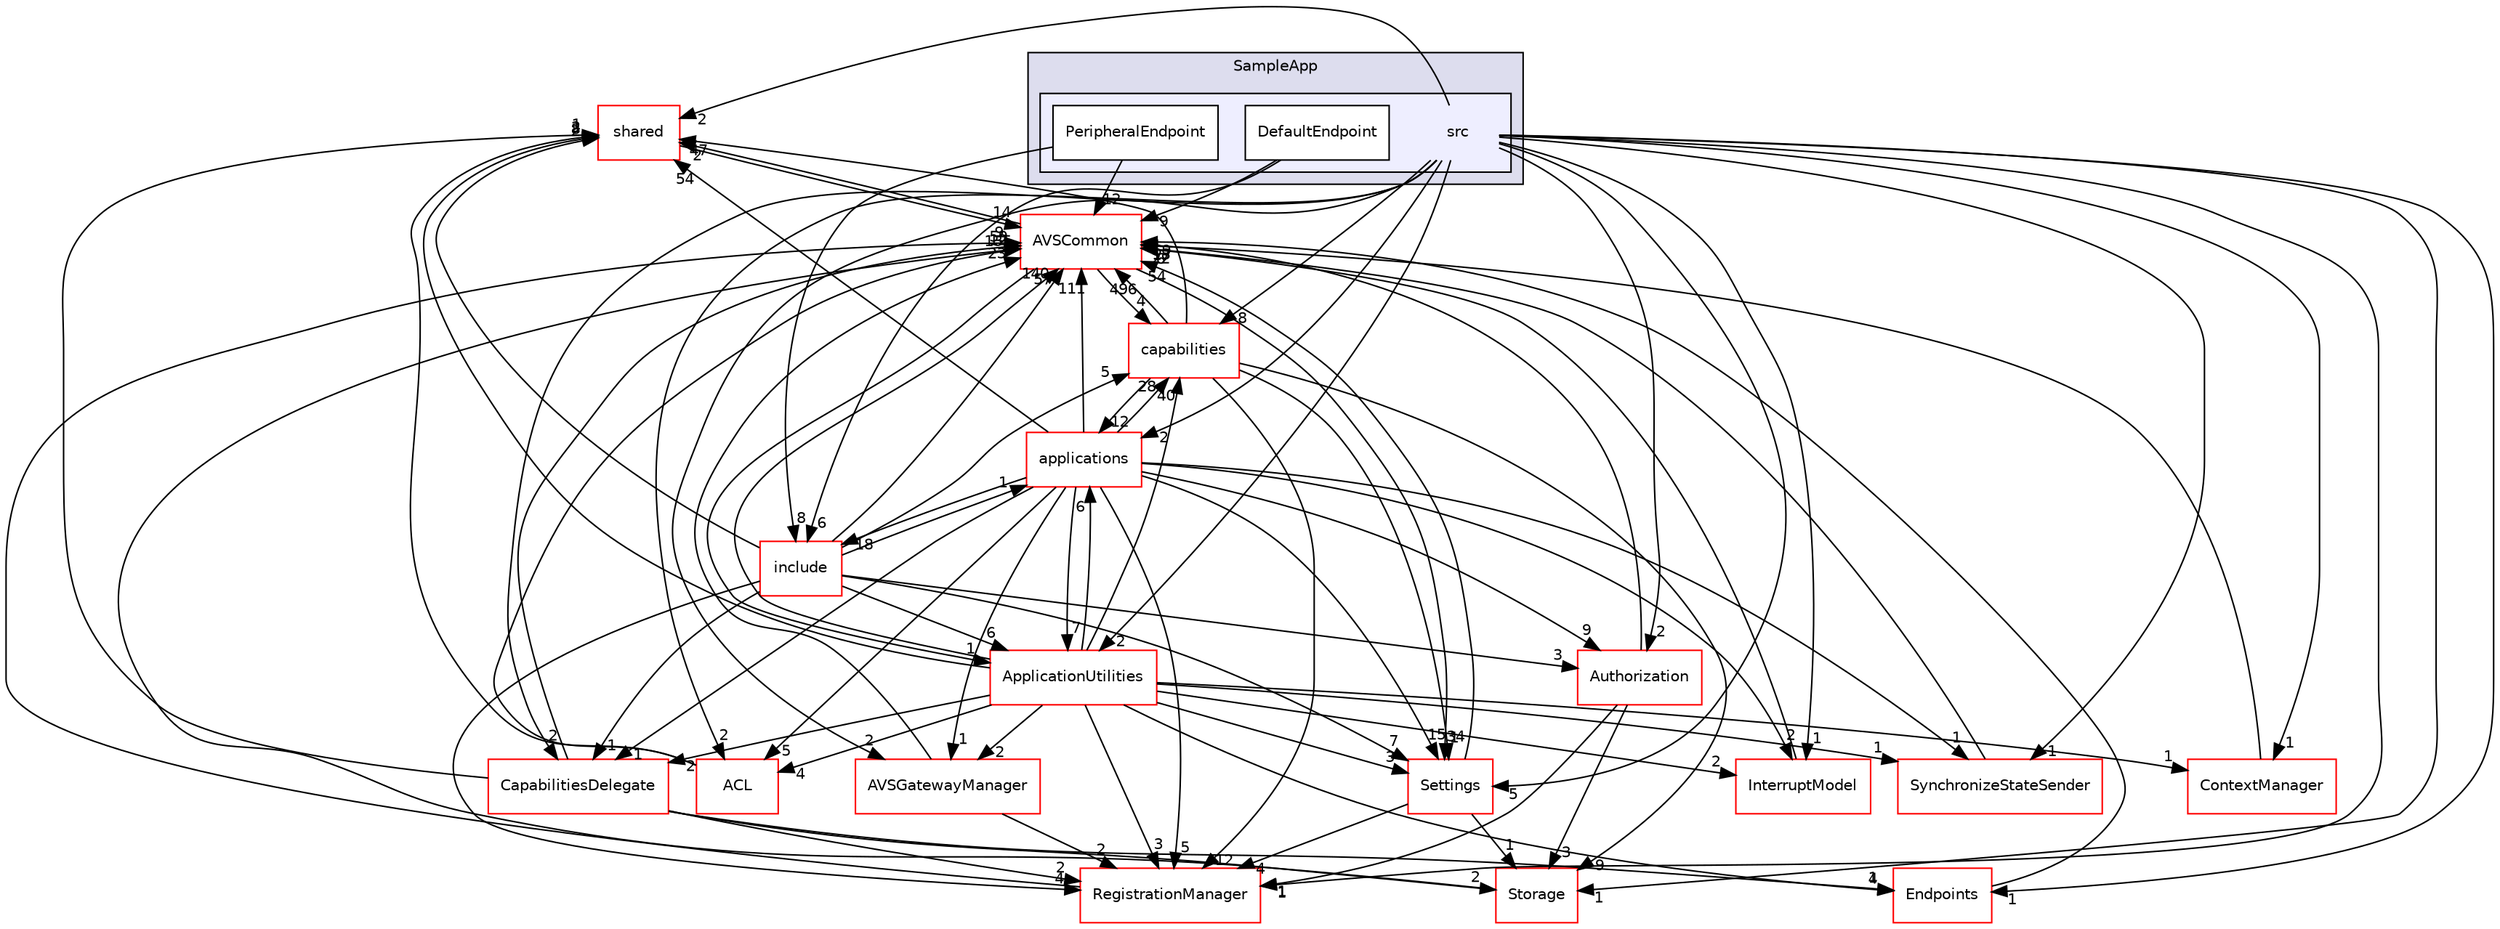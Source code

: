 digraph "/workplace/avs-device-sdk/SampleApp/src" {
  compound=true
  node [ fontsize="10", fontname="Helvetica"];
  edge [ labelfontsize="10", labelfontname="Helvetica"];
  subgraph clusterdir_69fa8d0f4fee2820ffc8601fbf428b42 {
    graph [ bgcolor="#ddddee", pencolor="black", label="SampleApp" fontname="Helvetica", fontsize="10", URL="dir_69fa8d0f4fee2820ffc8601fbf428b42.html"]
  subgraph clusterdir_61b1a6e3bf15e9a2bd54138c91885410 {
    graph [ bgcolor="#eeeeff", pencolor="black", label="" URL="dir_61b1a6e3bf15e9a2bd54138c91885410.html"];
    dir_61b1a6e3bf15e9a2bd54138c91885410 [shape=plaintext label="src"];
    dir_289181b7eba430d51939d05e83e990c8 [shape=box label="DefaultEndpoint" color="black" fillcolor="white" style="filled" URL="dir_289181b7eba430d51939d05e83e990c8.html"];
    dir_a02d981be441c2788afa6a8d94be3881 [shape=box label="PeripheralEndpoint" color="black" fillcolor="white" style="filled" URL="dir_a02d981be441c2788afa6a8d94be3881.html"];
  }
  }
  dir_9982052f7ce695d12571567315b2fafa [shape=box label="shared" fillcolor="white" style="filled" color="red" URL="dir_9982052f7ce695d12571567315b2fafa.html"];
  dir_748b5abbb33df61eda67007924a1a0cb [shape=box label="ApplicationUtilities" fillcolor="white" style="filled" color="red" URL="dir_748b5abbb33df61eda67007924a1a0cb.html"];
  dir_a6e4fee11f07c3b70486e88fe92cbbdc [shape=box label="applications" fillcolor="white" style="filled" color="red" URL="dir_a6e4fee11f07c3b70486e88fe92cbbdc.html"];
  dir_ed284a04dd0d49c135ac897057737ac2 [shape=box label="ContextManager" fillcolor="white" style="filled" color="red" URL="dir_ed284a04dd0d49c135ac897057737ac2.html"];
  dir_db613c36c14f3946188c6043fb421073 [shape=box label="include" fillcolor="white" style="filled" color="red" URL="dir_db613c36c14f3946188c6043fb421073.html"];
  dir_0a90cfc4c6fc93350190d2c91cca5e69 [shape=box label="Endpoints" fillcolor="white" style="filled" color="red" URL="dir_0a90cfc4c6fc93350190d2c91cca5e69.html"];
  dir_cb95416188067ed3b93365313f46b1cf [shape=box label="Authorization" fillcolor="white" style="filled" color="red" URL="dir_cb95416188067ed3b93365313f46b1cf.html"];
  dir_d29c5f5a2915d6c5388c9daae4f109c7 [shape=box label="Storage" fillcolor="white" style="filled" color="red" URL="dir_d29c5f5a2915d6c5388c9daae4f109c7.html"];
  dir_8ae0dd75af039a94f4269584fb8eef13 [shape=box label="Settings" fillcolor="white" style="filled" color="red" URL="dir_8ae0dd75af039a94f4269584fb8eef13.html"];
  dir_b1dfedc9efa610ba8c818c30206ff41f [shape=box label="ACL" fillcolor="white" style="filled" color="red" URL="dir_b1dfedc9efa610ba8c818c30206ff41f.html"];
  dir_13e65effb2bde530b17b3d5eefcd0266 [shape=box label="AVSCommon" fillcolor="white" style="filled" color="red" URL="dir_13e65effb2bde530b17b3d5eefcd0266.html"];
  dir_b14333b5607b47fe7356eaa790107bd3 [shape=box label="RegistrationManager" fillcolor="white" style="filled" color="red" URL="dir_b14333b5607b47fe7356eaa790107bd3.html"];
  dir_393484519c59ac99088674c9b5ebc5b9 [shape=box label="AVSGatewayManager" fillcolor="white" style="filled" color="red" URL="dir_393484519c59ac99088674c9b5ebc5b9.html"];
  dir_1da5878b5eab0954316ec5377b4b3029 [shape=box label="InterruptModel" fillcolor="white" style="filled" color="red" URL="dir_1da5878b5eab0954316ec5377b4b3029.html"];
  dir_55f1e16e469d547c636a522dac21b8a1 [shape=box label="capabilities" fillcolor="white" style="filled" color="red" URL="dir_55f1e16e469d547c636a522dac21b8a1.html"];
  dir_3bb03bb8f5c109658007b64753c5da0f [shape=box label="SynchronizeStateSender" fillcolor="white" style="filled" color="red" URL="dir_3bb03bb8f5c109658007b64753c5da0f.html"];
  dir_924a657fe36215a0159270de1b610651 [shape=box label="CapabilitiesDelegate" fillcolor="white" style="filled" color="red" URL="dir_924a657fe36215a0159270de1b610651.html"];
  dir_61b1a6e3bf15e9a2bd54138c91885410->dir_9982052f7ce695d12571567315b2fafa [headlabel="2", labeldistance=1.5 headhref="dir_000536_000549.html"];
  dir_61b1a6e3bf15e9a2bd54138c91885410->dir_748b5abbb33df61eda67007924a1a0cb [headlabel="2", labeldistance=1.5 headhref="dir_000536_000097.html"];
  dir_61b1a6e3bf15e9a2bd54138c91885410->dir_a6e4fee11f07c3b70486e88fe92cbbdc [headlabel="2", labeldistance=1.5 headhref="dir_000536_000028.html"];
  dir_61b1a6e3bf15e9a2bd54138c91885410->dir_ed284a04dd0d49c135ac897057737ac2 [headlabel="1", labeldistance=1.5 headhref="dir_000536_000421.html"];
  dir_61b1a6e3bf15e9a2bd54138c91885410->dir_0a90cfc4c6fc93350190d2c91cca5e69 [headlabel="1", labeldistance=1.5 headhref="dir_000536_000455.html"];
  dir_61b1a6e3bf15e9a2bd54138c91885410->dir_cb95416188067ed3b93365313f46b1cf [headlabel="2", labeldistance=1.5 headhref="dir_000536_000529.html"];
  dir_61b1a6e3bf15e9a2bd54138c91885410->dir_d29c5f5a2915d6c5388c9daae4f109c7 [headlabel="1", labeldistance=1.5 headhref="dir_000536_000594.html"];
  dir_61b1a6e3bf15e9a2bd54138c91885410->dir_8ae0dd75af039a94f4269584fb8eef13 [headlabel="5", labeldistance=1.5 headhref="dir_000536_000539.html"];
  dir_61b1a6e3bf15e9a2bd54138c91885410->dir_b1dfedc9efa610ba8c818c30206ff41f [headlabel="2", labeldistance=1.5 headhref="dir_000536_000000.html"];
  dir_61b1a6e3bf15e9a2bd54138c91885410->dir_b14333b5607b47fe7356eaa790107bd3 [headlabel="1", labeldistance=1.5 headhref="dir_000536_000524.html"];
  dir_61b1a6e3bf15e9a2bd54138c91885410->dir_393484519c59ac99088674c9b5ebc5b9 [headlabel="2", labeldistance=1.5 headhref="dir_000536_000229.html"];
  dir_61b1a6e3bf15e9a2bd54138c91885410->dir_1da5878b5eab0954316ec5377b4b3029 [headlabel="1", labeldistance=1.5 headhref="dir_000536_000465.html"];
  dir_61b1a6e3bf15e9a2bd54138c91885410->dir_55f1e16e469d547c636a522dac21b8a1 [headlabel="8", labeldistance=1.5 headhref="dir_000536_000133.html"];
  dir_61b1a6e3bf15e9a2bd54138c91885410->dir_3bb03bb8f5c109658007b64753c5da0f [headlabel="1", labeldistance=1.5 headhref="dir_000536_000600.html"];
  dir_61b1a6e3bf15e9a2bd54138c91885410->dir_924a657fe36215a0159270de1b610651 [headlabel="2", labeldistance=1.5 headhref="dir_000536_000009.html"];
  dir_9982052f7ce695d12571567315b2fafa->dir_13e65effb2bde530b17b3d5eefcd0266 [headlabel="14", labeldistance=1.5 headhref="dir_000549_000017.html"];
  dir_748b5abbb33df61eda67007924a1a0cb->dir_9982052f7ce695d12571567315b2fafa [headlabel="8", labeldistance=1.5 headhref="dir_000097_000549.html"];
  dir_748b5abbb33df61eda67007924a1a0cb->dir_a6e4fee11f07c3b70486e88fe92cbbdc [headlabel="6", labeldistance=1.5 headhref="dir_000097_000028.html"];
  dir_748b5abbb33df61eda67007924a1a0cb->dir_ed284a04dd0d49c135ac897057737ac2 [headlabel="1", labeldistance=1.5 headhref="dir_000097_000421.html"];
  dir_748b5abbb33df61eda67007924a1a0cb->dir_0a90cfc4c6fc93350190d2c91cca5e69 [headlabel="4", labeldistance=1.5 headhref="dir_000097_000455.html"];
  dir_748b5abbb33df61eda67007924a1a0cb->dir_8ae0dd75af039a94f4269584fb8eef13 [headlabel="3", labeldistance=1.5 headhref="dir_000097_000539.html"];
  dir_748b5abbb33df61eda67007924a1a0cb->dir_b1dfedc9efa610ba8c818c30206ff41f [headlabel="4", labeldistance=1.5 headhref="dir_000097_000000.html"];
  dir_748b5abbb33df61eda67007924a1a0cb->dir_13e65effb2bde530b17b3d5eefcd0266 [headlabel="140", labeldistance=1.5 headhref="dir_000097_000017.html"];
  dir_748b5abbb33df61eda67007924a1a0cb->dir_b14333b5607b47fe7356eaa790107bd3 [headlabel="3", labeldistance=1.5 headhref="dir_000097_000524.html"];
  dir_748b5abbb33df61eda67007924a1a0cb->dir_393484519c59ac99088674c9b5ebc5b9 [headlabel="2", labeldistance=1.5 headhref="dir_000097_000229.html"];
  dir_748b5abbb33df61eda67007924a1a0cb->dir_1da5878b5eab0954316ec5377b4b3029 [headlabel="2", labeldistance=1.5 headhref="dir_000097_000465.html"];
  dir_748b5abbb33df61eda67007924a1a0cb->dir_55f1e16e469d547c636a522dac21b8a1 [headlabel="40", labeldistance=1.5 headhref="dir_000097_000133.html"];
  dir_748b5abbb33df61eda67007924a1a0cb->dir_3bb03bb8f5c109658007b64753c5da0f [headlabel="1", labeldistance=1.5 headhref="dir_000097_000600.html"];
  dir_748b5abbb33df61eda67007924a1a0cb->dir_924a657fe36215a0159270de1b610651 [headlabel="2", labeldistance=1.5 headhref="dir_000097_000009.html"];
  dir_a6e4fee11f07c3b70486e88fe92cbbdc->dir_9982052f7ce695d12571567315b2fafa [headlabel="54", labeldistance=1.5 headhref="dir_000028_000549.html"];
  dir_a6e4fee11f07c3b70486e88fe92cbbdc->dir_748b5abbb33df61eda67007924a1a0cb [headlabel="7", labeldistance=1.5 headhref="dir_000028_000097.html"];
  dir_a6e4fee11f07c3b70486e88fe92cbbdc->dir_db613c36c14f3946188c6043fb421073 [headlabel="18", labeldistance=1.5 headhref="dir_000028_000102.html"];
  dir_a6e4fee11f07c3b70486e88fe92cbbdc->dir_cb95416188067ed3b93365313f46b1cf [headlabel="9", labeldistance=1.5 headhref="dir_000028_000529.html"];
  dir_a6e4fee11f07c3b70486e88fe92cbbdc->dir_8ae0dd75af039a94f4269584fb8eef13 [headlabel="15", labeldistance=1.5 headhref="dir_000028_000539.html"];
  dir_a6e4fee11f07c3b70486e88fe92cbbdc->dir_b1dfedc9efa610ba8c818c30206ff41f [headlabel="5", labeldistance=1.5 headhref="dir_000028_000000.html"];
  dir_a6e4fee11f07c3b70486e88fe92cbbdc->dir_13e65effb2bde530b17b3d5eefcd0266 [headlabel="111", labeldistance=1.5 headhref="dir_000028_000017.html"];
  dir_a6e4fee11f07c3b70486e88fe92cbbdc->dir_b14333b5607b47fe7356eaa790107bd3 [headlabel="5", labeldistance=1.5 headhref="dir_000028_000524.html"];
  dir_a6e4fee11f07c3b70486e88fe92cbbdc->dir_393484519c59ac99088674c9b5ebc5b9 [headlabel="1", labeldistance=1.5 headhref="dir_000028_000229.html"];
  dir_a6e4fee11f07c3b70486e88fe92cbbdc->dir_1da5878b5eab0954316ec5377b4b3029 [headlabel="2", labeldistance=1.5 headhref="dir_000028_000465.html"];
  dir_a6e4fee11f07c3b70486e88fe92cbbdc->dir_55f1e16e469d547c636a522dac21b8a1 [headlabel="28", labeldistance=1.5 headhref="dir_000028_000133.html"];
  dir_a6e4fee11f07c3b70486e88fe92cbbdc->dir_3bb03bb8f5c109658007b64753c5da0f [headlabel="1", labeldistance=1.5 headhref="dir_000028_000600.html"];
  dir_a6e4fee11f07c3b70486e88fe92cbbdc->dir_924a657fe36215a0159270de1b610651 [headlabel="1", labeldistance=1.5 headhref="dir_000028_000009.html"];
  dir_ed284a04dd0d49c135ac897057737ac2->dir_13e65effb2bde530b17b3d5eefcd0266 [headlabel="17", labeldistance=1.5 headhref="dir_000421_000017.html"];
  dir_db613c36c14f3946188c6043fb421073->dir_9982052f7ce695d12571567315b2fafa [headlabel="2", labeldistance=1.5 headhref="dir_000102_000549.html"];
  dir_db613c36c14f3946188c6043fb421073->dir_748b5abbb33df61eda67007924a1a0cb [headlabel="6", labeldistance=1.5 headhref="dir_000102_000097.html"];
  dir_db613c36c14f3946188c6043fb421073->dir_a6e4fee11f07c3b70486e88fe92cbbdc [headlabel="1", labeldistance=1.5 headhref="dir_000102_000028.html"];
  dir_db613c36c14f3946188c6043fb421073->dir_cb95416188067ed3b93365313f46b1cf [headlabel="3", labeldistance=1.5 headhref="dir_000102_000529.html"];
  dir_db613c36c14f3946188c6043fb421073->dir_8ae0dd75af039a94f4269584fb8eef13 [headlabel="7", labeldistance=1.5 headhref="dir_000102_000539.html"];
  dir_db613c36c14f3946188c6043fb421073->dir_13e65effb2bde530b17b3d5eefcd0266 [headlabel="57", labeldistance=1.5 headhref="dir_000102_000017.html"];
  dir_db613c36c14f3946188c6043fb421073->dir_b14333b5607b47fe7356eaa790107bd3 [headlabel="4", labeldistance=1.5 headhref="dir_000102_000524.html"];
  dir_db613c36c14f3946188c6043fb421073->dir_55f1e16e469d547c636a522dac21b8a1 [headlabel="5", labeldistance=1.5 headhref="dir_000102_000133.html"];
  dir_db613c36c14f3946188c6043fb421073->dir_924a657fe36215a0159270de1b610651 [headlabel="1", labeldistance=1.5 headhref="dir_000102_000009.html"];
  dir_0a90cfc4c6fc93350190d2c91cca5e69->dir_13e65effb2bde530b17b3d5eefcd0266 [headlabel="59", labeldistance=1.5 headhref="dir_000455_000017.html"];
  dir_cb95416188067ed3b93365313f46b1cf->dir_d29c5f5a2915d6c5388c9daae4f109c7 [headlabel="3", labeldistance=1.5 headhref="dir_000529_000594.html"];
  dir_cb95416188067ed3b93365313f46b1cf->dir_13e65effb2bde530b17b3d5eefcd0266 [headlabel="18", labeldistance=1.5 headhref="dir_000529_000017.html"];
  dir_cb95416188067ed3b93365313f46b1cf->dir_b14333b5607b47fe7356eaa790107bd3 [headlabel="1", labeldistance=1.5 headhref="dir_000529_000524.html"];
  dir_d29c5f5a2915d6c5388c9daae4f109c7->dir_13e65effb2bde530b17b3d5eefcd0266 [headlabel="12", labeldistance=1.5 headhref="dir_000594_000017.html"];
  dir_8ae0dd75af039a94f4269584fb8eef13->dir_d29c5f5a2915d6c5388c9daae4f109c7 [headlabel="1", labeldistance=1.5 headhref="dir_000539_000594.html"];
  dir_8ae0dd75af039a94f4269584fb8eef13->dir_13e65effb2bde530b17b3d5eefcd0266 [headlabel="54", labeldistance=1.5 headhref="dir_000539_000017.html"];
  dir_8ae0dd75af039a94f4269584fb8eef13->dir_b14333b5607b47fe7356eaa790107bd3 [headlabel="4", labeldistance=1.5 headhref="dir_000539_000524.html"];
  dir_b1dfedc9efa610ba8c818c30206ff41f->dir_9982052f7ce695d12571567315b2fafa [headlabel="2", labeldistance=1.5 headhref="dir_000000_000549.html"];
  dir_b1dfedc9efa610ba8c818c30206ff41f->dir_13e65effb2bde530b17b3d5eefcd0266 [headlabel="135", labeldistance=1.5 headhref="dir_000000_000017.html"];
  dir_13e65effb2bde530b17b3d5eefcd0266->dir_9982052f7ce695d12571567315b2fafa [headlabel="2", labeldistance=1.5 headhref="dir_000017_000549.html"];
  dir_13e65effb2bde530b17b3d5eefcd0266->dir_748b5abbb33df61eda67007924a1a0cb [headlabel="1", labeldistance=1.5 headhref="dir_000017_000097.html"];
  dir_13e65effb2bde530b17b3d5eefcd0266->dir_8ae0dd75af039a94f4269584fb8eef13 [headlabel="1", labeldistance=1.5 headhref="dir_000017_000539.html"];
  dir_13e65effb2bde530b17b3d5eefcd0266->dir_55f1e16e469d547c636a522dac21b8a1 [headlabel="4", labeldistance=1.5 headhref="dir_000017_000133.html"];
  dir_b14333b5607b47fe7356eaa790107bd3->dir_13e65effb2bde530b17b3d5eefcd0266 [headlabel="9", labeldistance=1.5 headhref="dir_000524_000017.html"];
  dir_393484519c59ac99088674c9b5ebc5b9->dir_13e65effb2bde530b17b3d5eefcd0266 [headlabel="23", labeldistance=1.5 headhref="dir_000229_000017.html"];
  dir_393484519c59ac99088674c9b5ebc5b9->dir_b14333b5607b47fe7356eaa790107bd3 [headlabel="2", labeldistance=1.5 headhref="dir_000229_000524.html"];
  dir_1da5878b5eab0954316ec5377b4b3029->dir_13e65effb2bde530b17b3d5eefcd0266 [headlabel="6", labeldistance=1.5 headhref="dir_000465_000017.html"];
  dir_55f1e16e469d547c636a522dac21b8a1->dir_9982052f7ce695d12571567315b2fafa [headlabel="47", labeldistance=1.5 headhref="dir_000133_000549.html"];
  dir_55f1e16e469d547c636a522dac21b8a1->dir_a6e4fee11f07c3b70486e88fe92cbbdc [headlabel="12", labeldistance=1.5 headhref="dir_000133_000028.html"];
  dir_55f1e16e469d547c636a522dac21b8a1->dir_d29c5f5a2915d6c5388c9daae4f109c7 [headlabel="9", labeldistance=1.5 headhref="dir_000133_000594.html"];
  dir_55f1e16e469d547c636a522dac21b8a1->dir_8ae0dd75af039a94f4269584fb8eef13 [headlabel="34", labeldistance=1.5 headhref="dir_000133_000539.html"];
  dir_55f1e16e469d547c636a522dac21b8a1->dir_13e65effb2bde530b17b3d5eefcd0266 [headlabel="496", labeldistance=1.5 headhref="dir_000133_000017.html"];
  dir_55f1e16e469d547c636a522dac21b8a1->dir_b14333b5607b47fe7356eaa790107bd3 [headlabel="12", labeldistance=1.5 headhref="dir_000133_000524.html"];
  dir_3bb03bb8f5c109658007b64753c5da0f->dir_13e65effb2bde530b17b3d5eefcd0266 [headlabel="22", labeldistance=1.5 headhref="dir_000600_000017.html"];
  dir_a02d981be441c2788afa6a8d94be3881->dir_db613c36c14f3946188c6043fb421073 [headlabel="8", labeldistance=1.5 headhref="dir_000538_000102.html"];
  dir_a02d981be441c2788afa6a8d94be3881->dir_13e65effb2bde530b17b3d5eefcd0266 [headlabel="12", labeldistance=1.5 headhref="dir_000538_000017.html"];
  dir_289181b7eba430d51939d05e83e990c8->dir_db613c36c14f3946188c6043fb421073 [headlabel="6", labeldistance=1.5 headhref="dir_000537_000102.html"];
  dir_289181b7eba430d51939d05e83e990c8->dir_13e65effb2bde530b17b3d5eefcd0266 [headlabel="9", labeldistance=1.5 headhref="dir_000537_000017.html"];
  dir_924a657fe36215a0159270de1b610651->dir_9982052f7ce695d12571567315b2fafa [headlabel="1", labeldistance=1.5 headhref="dir_000009_000549.html"];
  dir_924a657fe36215a0159270de1b610651->dir_0a90cfc4c6fc93350190d2c91cca5e69 [headlabel="1", labeldistance=1.5 headhref="dir_000009_000455.html"];
  dir_924a657fe36215a0159270de1b610651->dir_d29c5f5a2915d6c5388c9daae4f109c7 [headlabel="2", labeldistance=1.5 headhref="dir_000009_000594.html"];
  dir_924a657fe36215a0159270de1b610651->dir_13e65effb2bde530b17b3d5eefcd0266 [headlabel="59", labeldistance=1.5 headhref="dir_000009_000017.html"];
  dir_924a657fe36215a0159270de1b610651->dir_b14333b5607b47fe7356eaa790107bd3 [headlabel="2", labeldistance=1.5 headhref="dir_000009_000524.html"];
}
